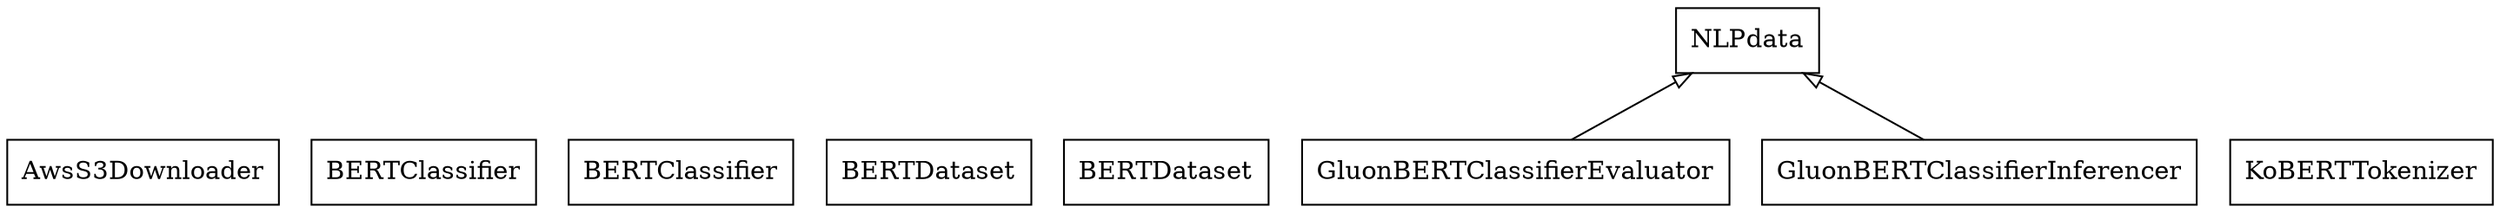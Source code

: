 digraph "classes" {
charset="utf-8"
rankdir=BT
"0" [label="AwsS3Downloader", shape="record"];
"1" [label="BERTClassifier", shape="record"];
"2" [label="BERTClassifier", shape="record"];
"3" [label="BERTDataset", shape="record"];
"4" [label="BERTDataset", shape="record"];
"5" [label="GluonBERTClassifierEvaluator", shape="record"];
"6" [label="GluonBERTClassifierInferencer", shape="record"];
"7" [label="KoBERTTokenizer", shape="record"];
"8" [label="NLPdata", shape="record"];
"5" -> "8" [arrowhead="empty", arrowtail="none"];
"6" -> "8" [arrowhead="empty", arrowtail="none"];
}
